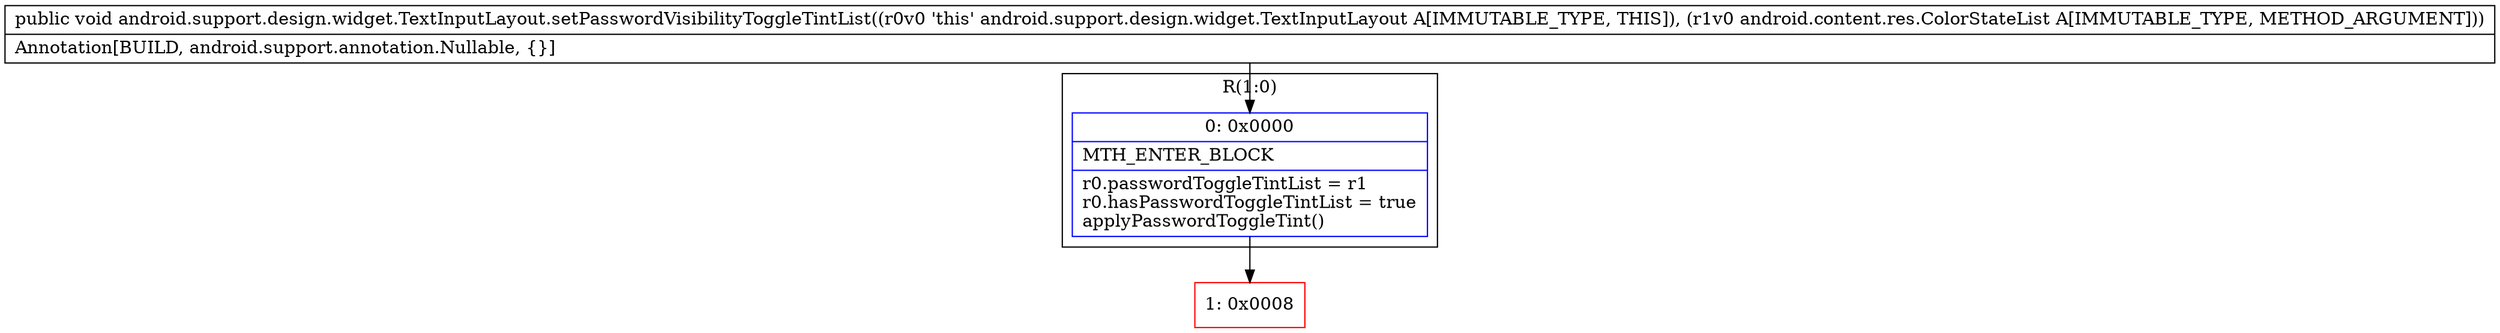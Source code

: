 digraph "CFG forandroid.support.design.widget.TextInputLayout.setPasswordVisibilityToggleTintList(Landroid\/content\/res\/ColorStateList;)V" {
subgraph cluster_Region_489656233 {
label = "R(1:0)";
node [shape=record,color=blue];
Node_0 [shape=record,label="{0\:\ 0x0000|MTH_ENTER_BLOCK\l|r0.passwordToggleTintList = r1\lr0.hasPasswordToggleTintList = true\lapplyPasswordToggleTint()\l}"];
}
Node_1 [shape=record,color=red,label="{1\:\ 0x0008}"];
MethodNode[shape=record,label="{public void android.support.design.widget.TextInputLayout.setPasswordVisibilityToggleTintList((r0v0 'this' android.support.design.widget.TextInputLayout A[IMMUTABLE_TYPE, THIS]), (r1v0 android.content.res.ColorStateList A[IMMUTABLE_TYPE, METHOD_ARGUMENT]))  | Annotation[BUILD, android.support.annotation.Nullable, \{\}]\l}"];
MethodNode -> Node_0;
Node_0 -> Node_1;
}

